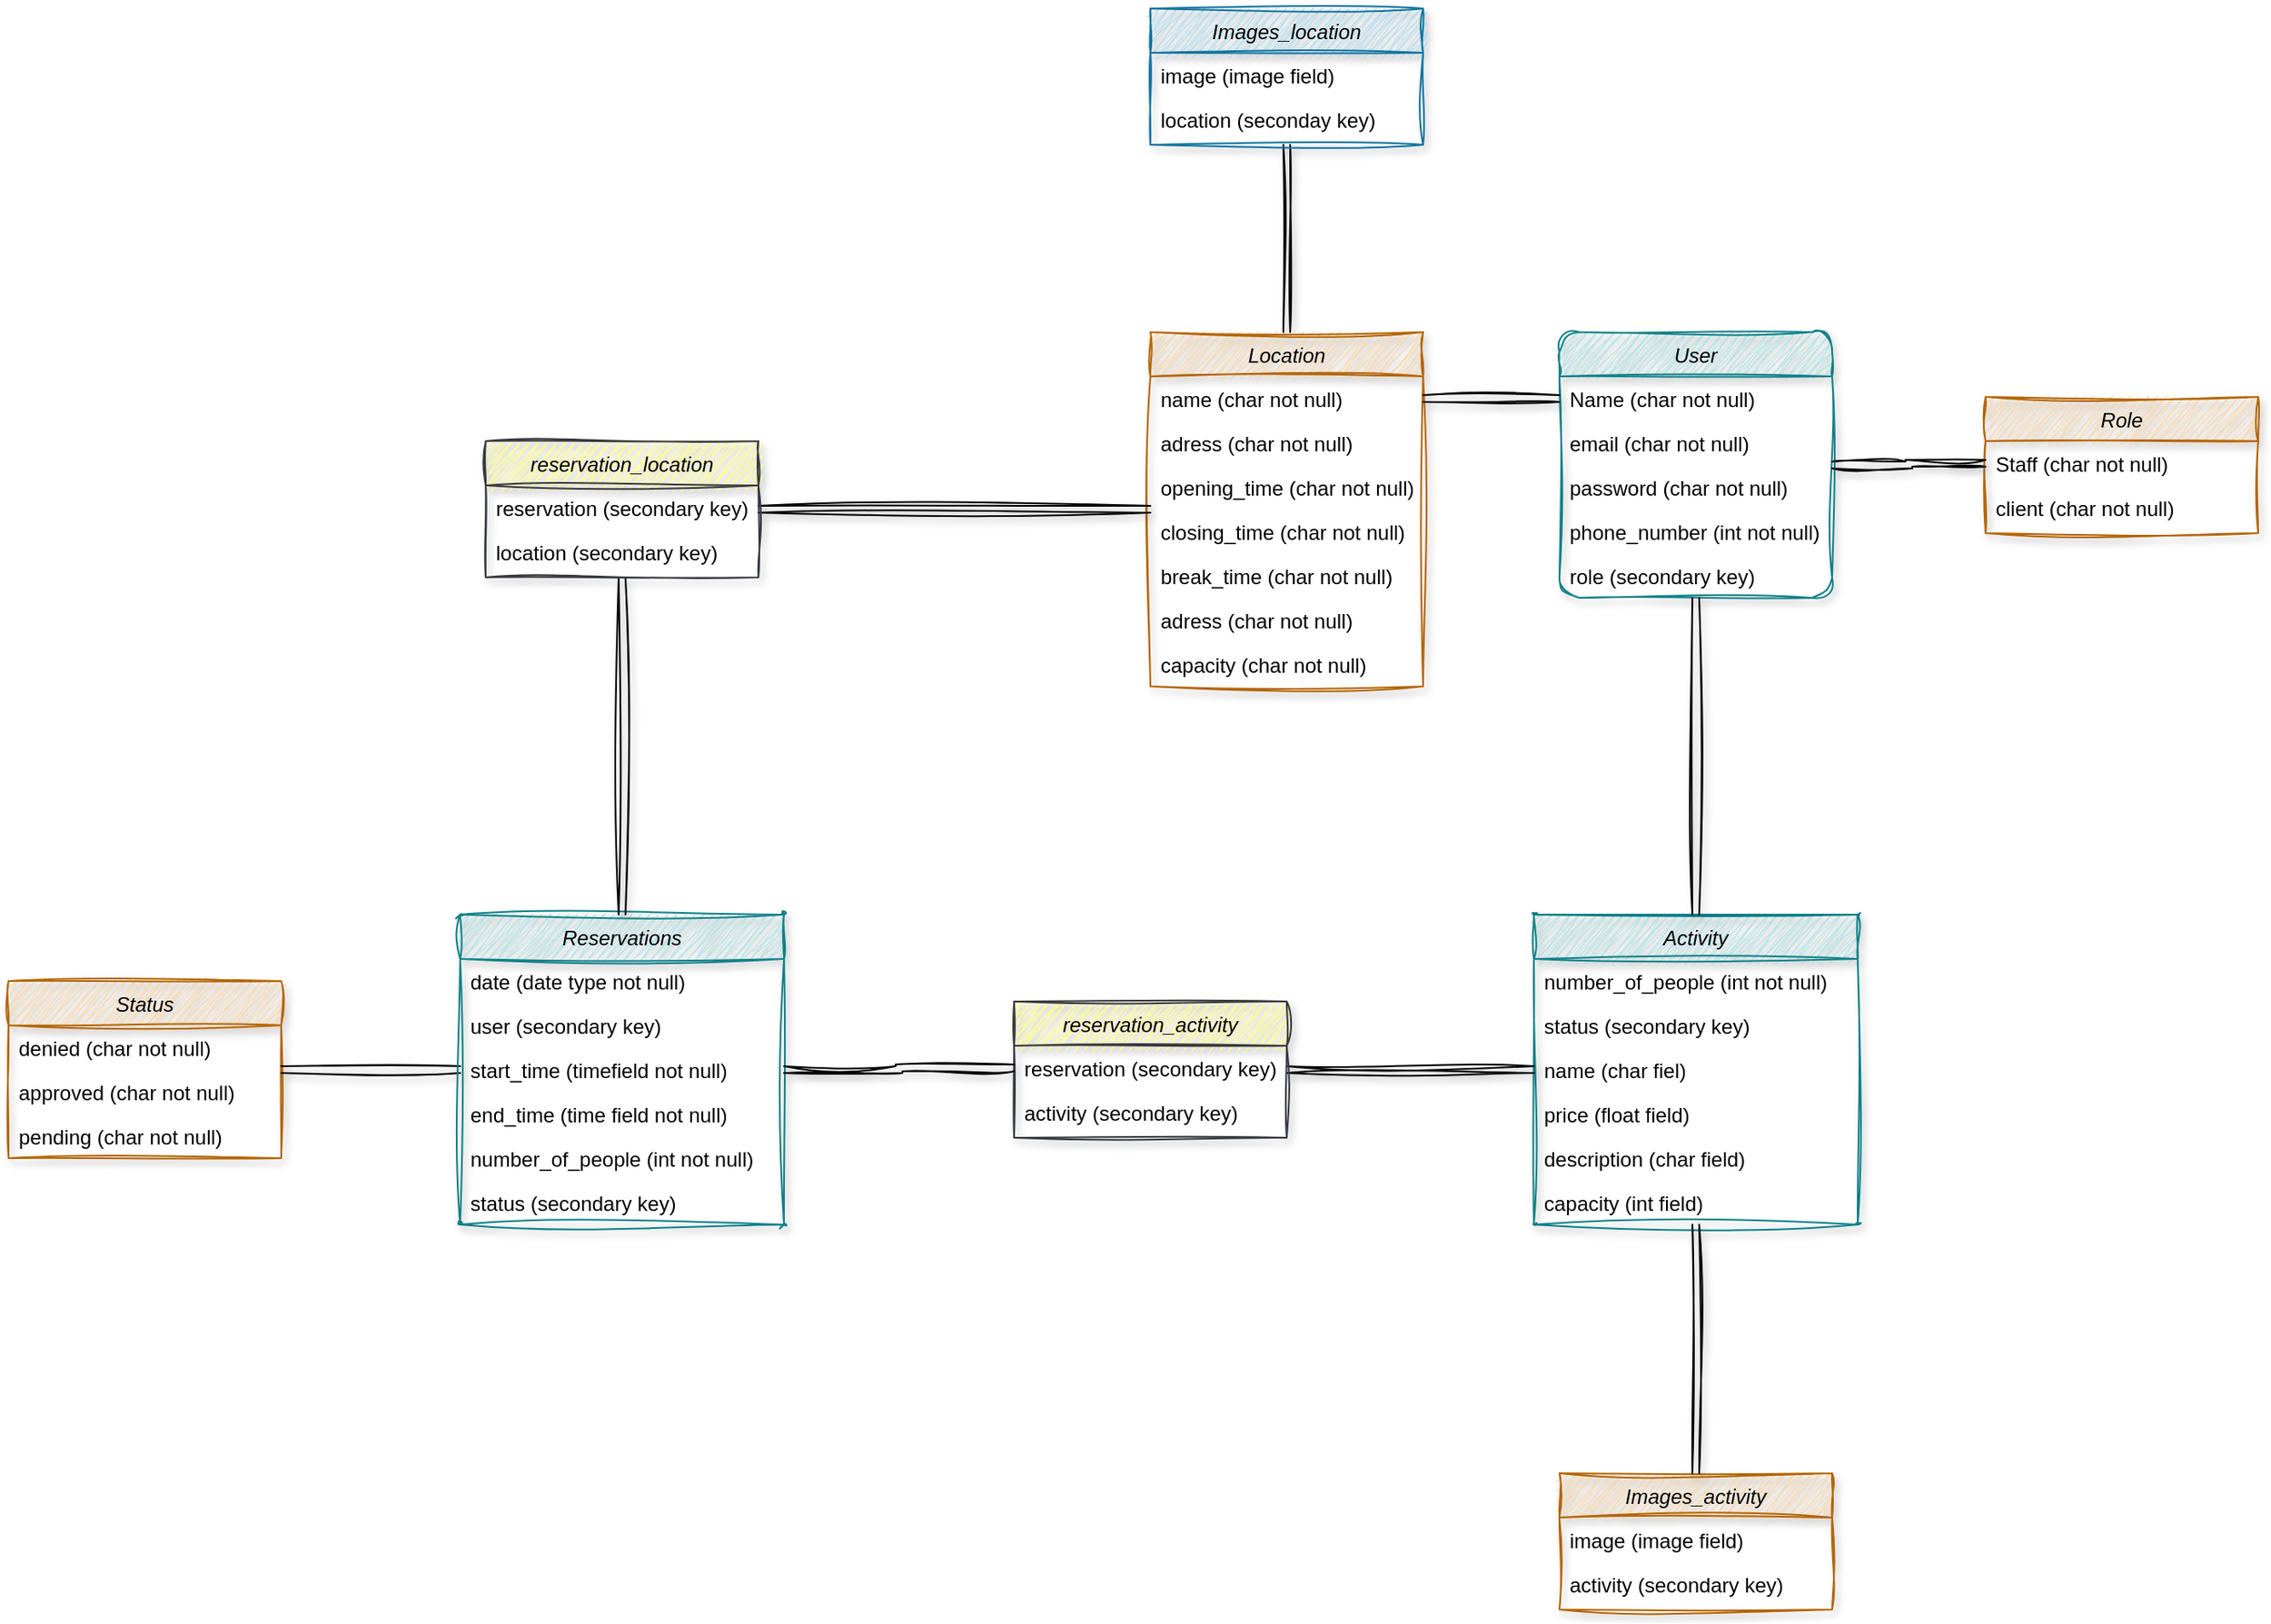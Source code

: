 <mxfile version="24.7.6">
  <diagram id="C5RBs43oDa-KdzZeNtuy" name="Page-1">
    <mxGraphModel dx="2849" dy="2329" grid="1" gridSize="10" guides="1" tooltips="1" connect="1" arrows="1" fold="1" page="1" pageScale="1" pageWidth="827" pageHeight="1169" math="0" shadow="0">
      <root>
        <mxCell id="WIyWlLk6GJQsqaUBKTNV-0" />
        <mxCell id="WIyWlLk6GJQsqaUBKTNV-1" parent="WIyWlLk6GJQsqaUBKTNV-0" />
        <mxCell id="zkfFHV4jXpPFQw0GAbJ--0" value="User" style="swimlane;fontStyle=2;align=center;verticalAlign=top;childLayout=stackLayout;horizontal=1;startSize=26;horizontalStack=0;resizeParent=1;resizeLast=0;collapsible=1;marginBottom=0;rounded=1;shadow=1;strokeWidth=1;fillColor=#b0e3e6;strokeColor=#0e8088;gradientColor=none;fillStyle=zigzag;sketch=1;curveFitting=1;jiggle=2;glass=0;" parent="WIyWlLk6GJQsqaUBKTNV-1" vertex="1">
          <mxGeometry x="310" y="-280" width="160" height="156" as="geometry">
            <mxRectangle x="230" y="140" width="160" height="26" as="alternateBounds" />
          </mxGeometry>
        </mxCell>
        <mxCell id="zkfFHV4jXpPFQw0GAbJ--1" value="Name (char not null)" style="text;align=left;verticalAlign=top;spacingLeft=4;spacingRight=4;overflow=hidden;rotatable=0;points=[[0,0.5],[1,0.5]];portConstraint=eastwest;" parent="zkfFHV4jXpPFQw0GAbJ--0" vertex="1">
          <mxGeometry y="26" width="160" height="26" as="geometry" />
        </mxCell>
        <mxCell id="zkfFHV4jXpPFQw0GAbJ--2" value="email (char not null)" style="text;align=left;verticalAlign=top;spacingLeft=4;spacingRight=4;overflow=hidden;rotatable=0;points=[[0,0.5],[1,0.5]];portConstraint=eastwest;rounded=0;shadow=0;html=0;" parent="zkfFHV4jXpPFQw0GAbJ--0" vertex="1">
          <mxGeometry y="52" width="160" height="26" as="geometry" />
        </mxCell>
        <mxCell id="zkfFHV4jXpPFQw0GAbJ--3" value="password (char not null)" style="text;align=left;verticalAlign=top;spacingLeft=4;spacingRight=4;overflow=hidden;rotatable=0;points=[[0,0.5],[1,0.5]];portConstraint=eastwest;rounded=0;shadow=0;html=0;" parent="zkfFHV4jXpPFQw0GAbJ--0" vertex="1">
          <mxGeometry y="78" width="160" height="26" as="geometry" />
        </mxCell>
        <mxCell id="zkfFHV4jXpPFQw0GAbJ--5" value="phone_number (int not null)" style="text;align=left;verticalAlign=top;spacingLeft=4;spacingRight=4;overflow=hidden;rotatable=0;points=[[0,0.5],[1,0.5]];portConstraint=eastwest;" parent="zkfFHV4jXpPFQw0GAbJ--0" vertex="1">
          <mxGeometry y="104" width="160" height="26" as="geometry" />
        </mxCell>
        <mxCell id="ipWuHQVekE2D8Os8Ik8T-0" value="role (secondary key)" style="text;align=left;verticalAlign=top;spacingLeft=4;spacingRight=4;overflow=hidden;rotatable=0;points=[[0,0.5],[1,0.5]];portConstraint=eastwest;" vertex="1" parent="zkfFHV4jXpPFQw0GAbJ--0">
          <mxGeometry y="130" width="160" height="26" as="geometry" />
        </mxCell>
        <mxCell id="ipWuHQVekE2D8Os8Ik8T-1" value="Role" style="swimlane;fontStyle=2;align=center;verticalAlign=top;childLayout=stackLayout;horizontal=1;startSize=26;horizontalStack=0;resizeParent=1;resizeLast=0;collapsible=1;marginBottom=0;rounded=0;shadow=1;strokeWidth=1;fillColor=#fad7ac;strokeColor=#b46504;fillStyle=zigzag;sketch=1;curveFitting=1;jiggle=2;" vertex="1" parent="WIyWlLk6GJQsqaUBKTNV-1">
          <mxGeometry x="560" y="-242" width="160" height="80" as="geometry">
            <mxRectangle x="230" y="140" width="160" height="26" as="alternateBounds" />
          </mxGeometry>
        </mxCell>
        <mxCell id="ipWuHQVekE2D8Os8Ik8T-2" value="Staff (char not null)" style="text;align=left;verticalAlign=top;spacingLeft=4;spacingRight=4;overflow=hidden;rotatable=0;points=[[0,0.5],[1,0.5]];portConstraint=eastwest;" vertex="1" parent="ipWuHQVekE2D8Os8Ik8T-1">
          <mxGeometry y="26" width="160" height="26" as="geometry" />
        </mxCell>
        <mxCell id="ipWuHQVekE2D8Os8Ik8T-3" value="client (char not null)" style="text;align=left;verticalAlign=top;spacingLeft=4;spacingRight=4;overflow=hidden;rotatable=0;points=[[0,0.5],[1,0.5]];portConstraint=eastwest;rounded=0;shadow=0;html=0;" vertex="1" parent="ipWuHQVekE2D8Os8Ik8T-1">
          <mxGeometry y="52" width="160" height="26" as="geometry" />
        </mxCell>
        <mxCell id="ipWuHQVekE2D8Os8Ik8T-7" style="edgeStyle=orthogonalEdgeStyle;rounded=0;orthogonalLoop=1;jettySize=auto;html=1;jumpStyle=sharp;sketch=1;curveFitting=1;jiggle=2;flowAnimation=0;shape=link;shadow=1;" edge="1" parent="WIyWlLk6GJQsqaUBKTNV-1" source="ipWuHQVekE2D8Os8Ik8T-2" target="zkfFHV4jXpPFQw0GAbJ--0">
          <mxGeometry relative="1" as="geometry" />
        </mxCell>
        <mxCell id="ipWuHQVekE2D8Os8Ik8T-21" style="edgeStyle=orthogonalEdgeStyle;rounded=0;orthogonalLoop=1;jettySize=auto;html=1;sketch=1;curveFitting=1;jiggle=2;shape=link;shadow=1;" edge="1" parent="WIyWlLk6GJQsqaUBKTNV-1" source="ipWuHQVekE2D8Os8Ik8T-8" target="ipWuHQVekE2D8Os8Ik8T-17">
          <mxGeometry relative="1" as="geometry" />
        </mxCell>
        <mxCell id="ipWuHQVekE2D8Os8Ik8T-8" value="Location" style="swimlane;fontStyle=2;align=center;verticalAlign=top;childLayout=stackLayout;horizontal=1;startSize=26;horizontalStack=0;resizeParent=1;resizeLast=0;collapsible=1;marginBottom=0;rounded=0;shadow=1;strokeWidth=1;fillColor=#fad7ac;strokeColor=#b46504;fillStyle=zigzag;sketch=1;curveFitting=1;jiggle=2;" vertex="1" parent="WIyWlLk6GJQsqaUBKTNV-1">
          <mxGeometry x="70" y="-280" width="160" height="208" as="geometry">
            <mxRectangle x="230" y="140" width="160" height="26" as="alternateBounds" />
          </mxGeometry>
        </mxCell>
        <mxCell id="ipWuHQVekE2D8Os8Ik8T-9" value="name (char not null)" style="text;align=left;verticalAlign=top;spacingLeft=4;spacingRight=4;overflow=hidden;rotatable=0;points=[[0,0.5],[1,0.5]];portConstraint=eastwest;" vertex="1" parent="ipWuHQVekE2D8Os8Ik8T-8">
          <mxGeometry y="26" width="160" height="26" as="geometry" />
        </mxCell>
        <mxCell id="ipWuHQVekE2D8Os8Ik8T-10" value="adress (char not null)" style="text;align=left;verticalAlign=top;spacingLeft=4;spacingRight=4;overflow=hidden;rotatable=0;points=[[0,0.5],[1,0.5]];portConstraint=eastwest;rounded=0;shadow=0;html=0;" vertex="1" parent="ipWuHQVekE2D8Os8Ik8T-8">
          <mxGeometry y="52" width="160" height="26" as="geometry" />
        </mxCell>
        <mxCell id="ipWuHQVekE2D8Os8Ik8T-11" value="opening_time (char not null)" style="text;align=left;verticalAlign=top;spacingLeft=4;spacingRight=4;overflow=hidden;rotatable=0;points=[[0,0.5],[1,0.5]];portConstraint=eastwest;rounded=0;shadow=0;html=0;" vertex="1" parent="ipWuHQVekE2D8Os8Ik8T-8">
          <mxGeometry y="78" width="160" height="26" as="geometry" />
        </mxCell>
        <mxCell id="ipWuHQVekE2D8Os8Ik8T-12" value="closing_time (char not null)" style="text;align=left;verticalAlign=top;spacingLeft=4;spacingRight=4;overflow=hidden;rotatable=0;points=[[0,0.5],[1,0.5]];portConstraint=eastwest;rounded=0;shadow=0;html=0;" vertex="1" parent="ipWuHQVekE2D8Os8Ik8T-8">
          <mxGeometry y="104" width="160" height="26" as="geometry" />
        </mxCell>
        <mxCell id="ipWuHQVekE2D8Os8Ik8T-13" value="break_time (char not null)" style="text;align=left;verticalAlign=top;spacingLeft=4;spacingRight=4;overflow=hidden;rotatable=0;points=[[0,0.5],[1,0.5]];portConstraint=eastwest;rounded=0;shadow=0;html=0;" vertex="1" parent="ipWuHQVekE2D8Os8Ik8T-8">
          <mxGeometry y="130" width="160" height="26" as="geometry" />
        </mxCell>
        <mxCell id="ipWuHQVekE2D8Os8Ik8T-15" value="adress (char not null)" style="text;align=left;verticalAlign=top;spacingLeft=4;spacingRight=4;overflow=hidden;rotatable=0;points=[[0,0.5],[1,0.5]];portConstraint=eastwest;rounded=0;shadow=0;html=0;" vertex="1" parent="ipWuHQVekE2D8Os8Ik8T-8">
          <mxGeometry y="156" width="160" height="26" as="geometry" />
        </mxCell>
        <mxCell id="ipWuHQVekE2D8Os8Ik8T-67" value="capacity (char not null)" style="text;align=left;verticalAlign=top;spacingLeft=4;spacingRight=4;overflow=hidden;rotatable=0;points=[[0,0.5],[1,0.5]];portConstraint=eastwest;rounded=0;shadow=0;html=0;" vertex="1" parent="ipWuHQVekE2D8Os8Ik8T-8">
          <mxGeometry y="182" width="160" height="26" as="geometry" />
        </mxCell>
        <mxCell id="ipWuHQVekE2D8Os8Ik8T-16" style="edgeStyle=orthogonalEdgeStyle;rounded=0;orthogonalLoop=1;jettySize=auto;html=1;sketch=1;curveFitting=1;jiggle=2;shape=link;shadow=1;" edge="1" parent="WIyWlLk6GJQsqaUBKTNV-1" source="zkfFHV4jXpPFQw0GAbJ--1" target="ipWuHQVekE2D8Os8Ik8T-9">
          <mxGeometry relative="1" as="geometry" />
        </mxCell>
        <mxCell id="ipWuHQVekE2D8Os8Ik8T-17" value="Images_location" style="swimlane;fontStyle=2;align=center;verticalAlign=top;childLayout=stackLayout;horizontal=1;startSize=26;horizontalStack=0;resizeParent=1;resizeLast=0;collapsible=1;marginBottom=0;rounded=0;shadow=1;strokeWidth=1;fillColor=#b1ddf0;strokeColor=#10739e;fillStyle=zigzag;sketch=1;curveFitting=1;jiggle=2;" vertex="1" parent="WIyWlLk6GJQsqaUBKTNV-1">
          <mxGeometry x="70" y="-470" width="160" height="80" as="geometry">
            <mxRectangle x="230" y="140" width="160" height="26" as="alternateBounds" />
          </mxGeometry>
        </mxCell>
        <mxCell id="ipWuHQVekE2D8Os8Ik8T-18" value="image (image field)" style="text;align=left;verticalAlign=top;spacingLeft=4;spacingRight=4;overflow=hidden;rotatable=0;points=[[0,0.5],[1,0.5]];portConstraint=eastwest;rounded=1;sketch=1;curveFitting=1;jiggle=2;shadow=1;" vertex="1" parent="ipWuHQVekE2D8Os8Ik8T-17">
          <mxGeometry y="26" width="160" height="26" as="geometry" />
        </mxCell>
        <mxCell id="ipWuHQVekE2D8Os8Ik8T-19" value="location (seconday key)" style="text;align=left;verticalAlign=top;spacingLeft=4;spacingRight=4;overflow=hidden;rotatable=0;points=[[0,0.5],[1,0.5]];portConstraint=eastwest;rounded=0;shadow=0;html=0;" vertex="1" parent="ipWuHQVekE2D8Os8Ik8T-17">
          <mxGeometry y="52" width="160" height="26" as="geometry" />
        </mxCell>
        <mxCell id="ipWuHQVekE2D8Os8Ik8T-36" value="Activity" style="swimlane;fontStyle=2;align=center;verticalAlign=top;childLayout=stackLayout;horizontal=1;startSize=26;horizontalStack=0;resizeParent=1;resizeLast=0;collapsible=1;marginBottom=0;rounded=1;shadow=1;strokeWidth=1;fillColor=#b0e3e6;strokeColor=#0e8088;gradientColor=none;fillStyle=zigzag;sketch=1;curveFitting=1;jiggle=2;glass=0;arcSize=0;" vertex="1" parent="WIyWlLk6GJQsqaUBKTNV-1">
          <mxGeometry x="295" y="62" width="190" height="182" as="geometry">
            <mxRectangle x="230" y="140" width="160" height="26" as="alternateBounds" />
          </mxGeometry>
        </mxCell>
        <mxCell id="ipWuHQVekE2D8Os8Ik8T-42" value="number_of_people (int not null)" style="text;align=left;verticalAlign=top;spacingLeft=4;spacingRight=4;overflow=hidden;rotatable=0;points=[[0,0.5],[1,0.5]];portConstraint=eastwest;" vertex="1" parent="ipWuHQVekE2D8Os8Ik8T-36">
          <mxGeometry y="26" width="190" height="26" as="geometry" />
        </mxCell>
        <mxCell id="ipWuHQVekE2D8Os8Ik8T-43" value="status (secondary key)" style="text;align=left;verticalAlign=top;spacingLeft=4;spacingRight=4;overflow=hidden;rotatable=0;points=[[0,0.5],[1,0.5]];portConstraint=eastwest;" vertex="1" parent="ipWuHQVekE2D8Os8Ik8T-36">
          <mxGeometry y="52" width="190" height="26" as="geometry" />
        </mxCell>
        <mxCell id="ipWuHQVekE2D8Os8Ik8T-44" value="name (char fiel)" style="text;align=left;verticalAlign=top;spacingLeft=4;spacingRight=4;overflow=hidden;rotatable=0;points=[[0,0.5],[1,0.5]];portConstraint=eastwest;" vertex="1" parent="ipWuHQVekE2D8Os8Ik8T-36">
          <mxGeometry y="78" width="190" height="26" as="geometry" />
        </mxCell>
        <mxCell id="ipWuHQVekE2D8Os8Ik8T-45" value="price (float field)" style="text;align=left;verticalAlign=top;spacingLeft=4;spacingRight=4;overflow=hidden;rotatable=0;points=[[0,0.5],[1,0.5]];portConstraint=eastwest;" vertex="1" parent="ipWuHQVekE2D8Os8Ik8T-36">
          <mxGeometry y="104" width="190" height="26" as="geometry" />
        </mxCell>
        <mxCell id="ipWuHQVekE2D8Os8Ik8T-46" value="description (char field)" style="text;align=left;verticalAlign=top;spacingLeft=4;spacingRight=4;overflow=hidden;rotatable=0;points=[[0,0.5],[1,0.5]];portConstraint=eastwest;" vertex="1" parent="ipWuHQVekE2D8Os8Ik8T-36">
          <mxGeometry y="130" width="190" height="26" as="geometry" />
        </mxCell>
        <mxCell id="ipWuHQVekE2D8Os8Ik8T-68" value="capacity (int field)" style="text;align=left;verticalAlign=top;spacingLeft=4;spacingRight=4;overflow=hidden;rotatable=0;points=[[0,0.5],[1,0.5]];portConstraint=eastwest;" vertex="1" parent="ipWuHQVekE2D8Os8Ik8T-36">
          <mxGeometry y="156" width="190" height="26" as="geometry" />
        </mxCell>
        <mxCell id="ipWuHQVekE2D8Os8Ik8T-48" style="edgeStyle=orthogonalEdgeStyle;rounded=0;orthogonalLoop=1;jettySize=auto;html=1;shape=link;shadow=1;sketch=1;curveFitting=1;jiggle=2;" edge="1" parent="WIyWlLk6GJQsqaUBKTNV-1" source="zkfFHV4jXpPFQw0GAbJ--0" target="ipWuHQVekE2D8Os8Ik8T-36">
          <mxGeometry relative="1" as="geometry">
            <mxPoint x="367.72" y="75.28" as="targetPoint" />
          </mxGeometry>
        </mxCell>
        <mxCell id="ipWuHQVekE2D8Os8Ik8T-49" value="Status" style="swimlane;fontStyle=2;align=center;verticalAlign=top;childLayout=stackLayout;horizontal=1;startSize=26;horizontalStack=0;resizeParent=1;resizeLast=0;collapsible=1;marginBottom=0;rounded=0;shadow=1;strokeWidth=1;fillColor=#fad7ac;strokeColor=#b46504;fillStyle=zigzag;sketch=1;curveFitting=1;jiggle=2;" vertex="1" parent="WIyWlLk6GJQsqaUBKTNV-1">
          <mxGeometry x="-600" y="101" width="160" height="104" as="geometry">
            <mxRectangle x="230" y="140" width="160" height="26" as="alternateBounds" />
          </mxGeometry>
        </mxCell>
        <mxCell id="ipWuHQVekE2D8Os8Ik8T-51" value="denied (char not null)" style="text;align=left;verticalAlign=top;spacingLeft=4;spacingRight=4;overflow=hidden;rotatable=0;points=[[0,0.5],[1,0.5]];portConstraint=eastwest;rounded=0;shadow=0;html=0;" vertex="1" parent="ipWuHQVekE2D8Os8Ik8T-49">
          <mxGeometry y="26" width="160" height="26" as="geometry" />
        </mxCell>
        <mxCell id="ipWuHQVekE2D8Os8Ik8T-50" value="approved (char not null)" style="text;align=left;verticalAlign=top;spacingLeft=4;spacingRight=4;overflow=hidden;rotatable=0;points=[[0,0.5],[1,0.5]];portConstraint=eastwest;" vertex="1" parent="ipWuHQVekE2D8Os8Ik8T-49">
          <mxGeometry y="52" width="160" height="26" as="geometry" />
        </mxCell>
        <mxCell id="ipWuHQVekE2D8Os8Ik8T-52" value="pending (char not null)" style="text;align=left;verticalAlign=top;spacingLeft=4;spacingRight=4;overflow=hidden;rotatable=0;points=[[0,0.5],[1,0.5]];portConstraint=eastwest;rounded=0;shadow=0;html=0;" vertex="1" parent="ipWuHQVekE2D8Os8Ik8T-49">
          <mxGeometry y="78" width="160" height="26" as="geometry" />
        </mxCell>
        <mxCell id="ipWuHQVekE2D8Os8Ik8T-53" value="Images_activity" style="swimlane;fontStyle=2;align=center;verticalAlign=top;childLayout=stackLayout;horizontal=1;startSize=26;horizontalStack=0;resizeParent=1;resizeLast=0;collapsible=1;marginBottom=0;rounded=0;shadow=1;strokeWidth=1;fillColor=#fad7ac;strokeColor=#b46504;fillStyle=zigzag;sketch=1;curveFitting=1;jiggle=2;" vertex="1" parent="WIyWlLk6GJQsqaUBKTNV-1">
          <mxGeometry x="310" y="390" width="160" height="80" as="geometry">
            <mxRectangle x="230" y="140" width="160" height="26" as="alternateBounds" />
          </mxGeometry>
        </mxCell>
        <mxCell id="ipWuHQVekE2D8Os8Ik8T-54" value="image (image field)" style="text;align=left;verticalAlign=top;spacingLeft=4;spacingRight=4;overflow=hidden;rotatable=0;points=[[0,0.5],[1,0.5]];portConstraint=eastwest;rounded=1;sketch=1;curveFitting=1;jiggle=2;shadow=1;" vertex="1" parent="ipWuHQVekE2D8Os8Ik8T-53">
          <mxGeometry y="26" width="160" height="26" as="geometry" />
        </mxCell>
        <mxCell id="ipWuHQVekE2D8Os8Ik8T-55" value="activity (secondary key)" style="text;align=left;verticalAlign=top;spacingLeft=4;spacingRight=4;overflow=hidden;rotatable=0;points=[[0,0.5],[1,0.5]];portConstraint=eastwest;rounded=0;shadow=0;html=0;" vertex="1" parent="ipWuHQVekE2D8Os8Ik8T-53">
          <mxGeometry y="52" width="160" height="26" as="geometry" />
        </mxCell>
        <mxCell id="ipWuHQVekE2D8Os8Ik8T-71" style="edgeStyle=orthogonalEdgeStyle;rounded=0;orthogonalLoop=1;jettySize=auto;html=1;shape=link;shadow=1;sketch=1;curveFitting=1;jiggle=2;" edge="1" parent="WIyWlLk6GJQsqaUBKTNV-1" source="ipWuHQVekE2D8Os8Ik8T-59" target="ipWuHQVekE2D8Os8Ik8T-49">
          <mxGeometry relative="1" as="geometry" />
        </mxCell>
        <mxCell id="ipWuHQVekE2D8Os8Ik8T-59" value="Reservations" style="swimlane;fontStyle=2;align=center;verticalAlign=top;childLayout=stackLayout;horizontal=1;startSize=26;horizontalStack=0;resizeParent=1;resizeLast=0;collapsible=1;marginBottom=0;rounded=1;shadow=1;strokeWidth=1;fillColor=#b0e3e6;strokeColor=#0e8088;gradientColor=none;fillStyle=zigzag;sketch=1;curveFitting=1;jiggle=2;glass=0;arcSize=0;" vertex="1" parent="WIyWlLk6GJQsqaUBKTNV-1">
          <mxGeometry x="-335" y="62" width="190" height="182" as="geometry">
            <mxRectangle x="230" y="140" width="160" height="26" as="alternateBounds" />
          </mxGeometry>
        </mxCell>
        <mxCell id="ipWuHQVekE2D8Os8Ik8T-61" value="date (date type not null)" style="text;align=left;verticalAlign=top;spacingLeft=4;spacingRight=4;overflow=hidden;rotatable=0;points=[[0,0.5],[1,0.5]];portConstraint=eastwest;rounded=0;shadow=0;html=0;" vertex="1" parent="ipWuHQVekE2D8Os8Ik8T-59">
          <mxGeometry y="26" width="190" height="26" as="geometry" />
        </mxCell>
        <mxCell id="ipWuHQVekE2D8Os8Ik8T-62" value="user (secondary key)" style="text;align=left;verticalAlign=top;spacingLeft=4;spacingRight=4;overflow=hidden;rotatable=0;points=[[0,0.5],[1,0.5]];portConstraint=eastwest;rounded=0;shadow=0;html=0;" vertex="1" parent="ipWuHQVekE2D8Os8Ik8T-59">
          <mxGeometry y="52" width="190" height="26" as="geometry" />
        </mxCell>
        <mxCell id="ipWuHQVekE2D8Os8Ik8T-63" value="start_time (timefield not null)" style="text;align=left;verticalAlign=top;spacingLeft=4;spacingRight=4;overflow=hidden;rotatable=0;points=[[0,0.5],[1,0.5]];portConstraint=eastwest;" vertex="1" parent="ipWuHQVekE2D8Os8Ik8T-59">
          <mxGeometry y="78" width="190" height="26" as="geometry" />
        </mxCell>
        <mxCell id="ipWuHQVekE2D8Os8Ik8T-64" value="end_time (time field not null)" style="text;align=left;verticalAlign=top;spacingLeft=4;spacingRight=4;overflow=hidden;rotatable=0;points=[[0,0.5],[1,0.5]];portConstraint=eastwest;" vertex="1" parent="ipWuHQVekE2D8Os8Ik8T-59">
          <mxGeometry y="104" width="190" height="26" as="geometry" />
        </mxCell>
        <mxCell id="ipWuHQVekE2D8Os8Ik8T-65" value="number_of_people (int not null)" style="text;align=left;verticalAlign=top;spacingLeft=4;spacingRight=4;overflow=hidden;rotatable=0;points=[[0,0.5],[1,0.5]];portConstraint=eastwest;" vertex="1" parent="ipWuHQVekE2D8Os8Ik8T-59">
          <mxGeometry y="130" width="190" height="26" as="geometry" />
        </mxCell>
        <mxCell id="ipWuHQVekE2D8Os8Ik8T-66" value="status (secondary key)" style="text;align=left;verticalAlign=top;spacingLeft=4;spacingRight=4;overflow=hidden;rotatable=0;points=[[0,0.5],[1,0.5]];portConstraint=eastwest;" vertex="1" parent="ipWuHQVekE2D8Os8Ik8T-59">
          <mxGeometry y="156" width="190" height="26" as="geometry" />
        </mxCell>
        <mxCell id="ipWuHQVekE2D8Os8Ik8T-69" style="edgeStyle=orthogonalEdgeStyle;rounded=0;orthogonalLoop=1;jettySize=auto;html=1;shape=link;sketch=1;curveFitting=1;jiggle=2;shadow=1;" edge="1" parent="WIyWlLk6GJQsqaUBKTNV-1" source="ipWuHQVekE2D8Os8Ik8T-36" target="ipWuHQVekE2D8Os8Ik8T-53">
          <mxGeometry relative="1" as="geometry" />
        </mxCell>
        <mxCell id="ipWuHQVekE2D8Os8Ik8T-82" style="edgeStyle=orthogonalEdgeStyle;rounded=0;orthogonalLoop=1;jettySize=auto;html=1;shape=link;sketch=1;curveFitting=1;jiggle=2;shadow=1;" edge="1" parent="WIyWlLk6GJQsqaUBKTNV-1" source="ipWuHQVekE2D8Os8Ik8T-74" target="ipWuHQVekE2D8Os8Ik8T-8">
          <mxGeometry relative="1" as="geometry" />
        </mxCell>
        <mxCell id="ipWuHQVekE2D8Os8Ik8T-83" style="edgeStyle=orthogonalEdgeStyle;rounded=0;orthogonalLoop=1;jettySize=auto;html=1;sketch=1;curveFitting=1;jiggle=2;shadow=1;shape=link;" edge="1" parent="WIyWlLk6GJQsqaUBKTNV-1" source="ipWuHQVekE2D8Os8Ik8T-74" target="ipWuHQVekE2D8Os8Ik8T-59">
          <mxGeometry relative="1" as="geometry" />
        </mxCell>
        <mxCell id="ipWuHQVekE2D8Os8Ik8T-74" value="reservation_location" style="swimlane;fontStyle=2;align=center;verticalAlign=top;childLayout=stackLayout;horizontal=1;startSize=26;horizontalStack=0;resizeParent=1;resizeLast=0;collapsible=1;marginBottom=0;rounded=0;shadow=1;strokeWidth=1;fillColor=#ffff88;strokeColor=#36393d;fillStyle=zigzag;sketch=1;curveFitting=1;jiggle=2;" vertex="1" parent="WIyWlLk6GJQsqaUBKTNV-1">
          <mxGeometry x="-320" y="-216" width="160" height="80" as="geometry">
            <mxRectangle x="230" y="140" width="160" height="26" as="alternateBounds" />
          </mxGeometry>
        </mxCell>
        <mxCell id="ipWuHQVekE2D8Os8Ik8T-75" value="reservation (secondary key)" style="text;align=left;verticalAlign=top;spacingLeft=4;spacingRight=4;overflow=hidden;rotatable=0;points=[[0,0.5],[1,0.5]];portConstraint=eastwest;rounded=1;sketch=1;curveFitting=1;jiggle=2;shadow=1;" vertex="1" parent="ipWuHQVekE2D8Os8Ik8T-74">
          <mxGeometry y="26" width="160" height="26" as="geometry" />
        </mxCell>
        <mxCell id="ipWuHQVekE2D8Os8Ik8T-76" value="location (secondary key)" style="text;align=left;verticalAlign=top;spacingLeft=4;spacingRight=4;overflow=hidden;rotatable=0;points=[[0,0.5],[1,0.5]];portConstraint=eastwest;rounded=0;shadow=0;html=0;" vertex="1" parent="ipWuHQVekE2D8Os8Ik8T-74">
          <mxGeometry y="52" width="160" height="26" as="geometry" />
        </mxCell>
        <mxCell id="ipWuHQVekE2D8Os8Ik8T-81" style="edgeStyle=orthogonalEdgeStyle;rounded=0;orthogonalLoop=1;jettySize=auto;html=1;shape=link;sketch=1;curveFitting=1;jiggle=2;shadow=1;" edge="1" parent="WIyWlLk6GJQsqaUBKTNV-1" source="ipWuHQVekE2D8Os8Ik8T-77" target="ipWuHQVekE2D8Os8Ik8T-36">
          <mxGeometry relative="1" as="geometry" />
        </mxCell>
        <mxCell id="ipWuHQVekE2D8Os8Ik8T-77" value="reservation_activity" style="swimlane;fontStyle=2;align=center;verticalAlign=top;childLayout=stackLayout;horizontal=1;startSize=26;horizontalStack=0;resizeParent=1;resizeLast=0;collapsible=1;marginBottom=0;rounded=0;shadow=1;strokeWidth=1;fillColor=#ffff88;strokeColor=#36393d;fillStyle=zigzag;sketch=1;curveFitting=1;jiggle=2;" vertex="1" parent="WIyWlLk6GJQsqaUBKTNV-1">
          <mxGeometry x="-10" y="113" width="160" height="80" as="geometry">
            <mxRectangle x="230" y="140" width="160" height="26" as="alternateBounds" />
          </mxGeometry>
        </mxCell>
        <mxCell id="ipWuHQVekE2D8Os8Ik8T-78" value="reservation (secondary key)" style="text;align=left;verticalAlign=top;spacingLeft=4;spacingRight=4;overflow=hidden;rotatable=0;points=[[0,0.5],[1,0.5]];portConstraint=eastwest;rounded=1;sketch=1;curveFitting=1;jiggle=2;shadow=1;" vertex="1" parent="ipWuHQVekE2D8Os8Ik8T-77">
          <mxGeometry y="26" width="160" height="26" as="geometry" />
        </mxCell>
        <mxCell id="ipWuHQVekE2D8Os8Ik8T-79" value="activity (secondary key)" style="text;align=left;verticalAlign=top;spacingLeft=4;spacingRight=4;overflow=hidden;rotatable=0;points=[[0,0.5],[1,0.5]];portConstraint=eastwest;rounded=0;shadow=0;html=0;" vertex="1" parent="ipWuHQVekE2D8Os8Ik8T-77">
          <mxGeometry y="52" width="160" height="26" as="geometry" />
        </mxCell>
        <mxCell id="ipWuHQVekE2D8Os8Ik8T-80" style="edgeStyle=orthogonalEdgeStyle;rounded=0;orthogonalLoop=1;jettySize=auto;html=1;entryX=1;entryY=0.5;entryDx=0;entryDy=0;shape=link;sketch=1;curveFitting=1;jiggle=2;shadow=1;" edge="1" parent="WIyWlLk6GJQsqaUBKTNV-1" source="ipWuHQVekE2D8Os8Ik8T-78" target="ipWuHQVekE2D8Os8Ik8T-63">
          <mxGeometry relative="1" as="geometry" />
        </mxCell>
      </root>
    </mxGraphModel>
  </diagram>
</mxfile>
